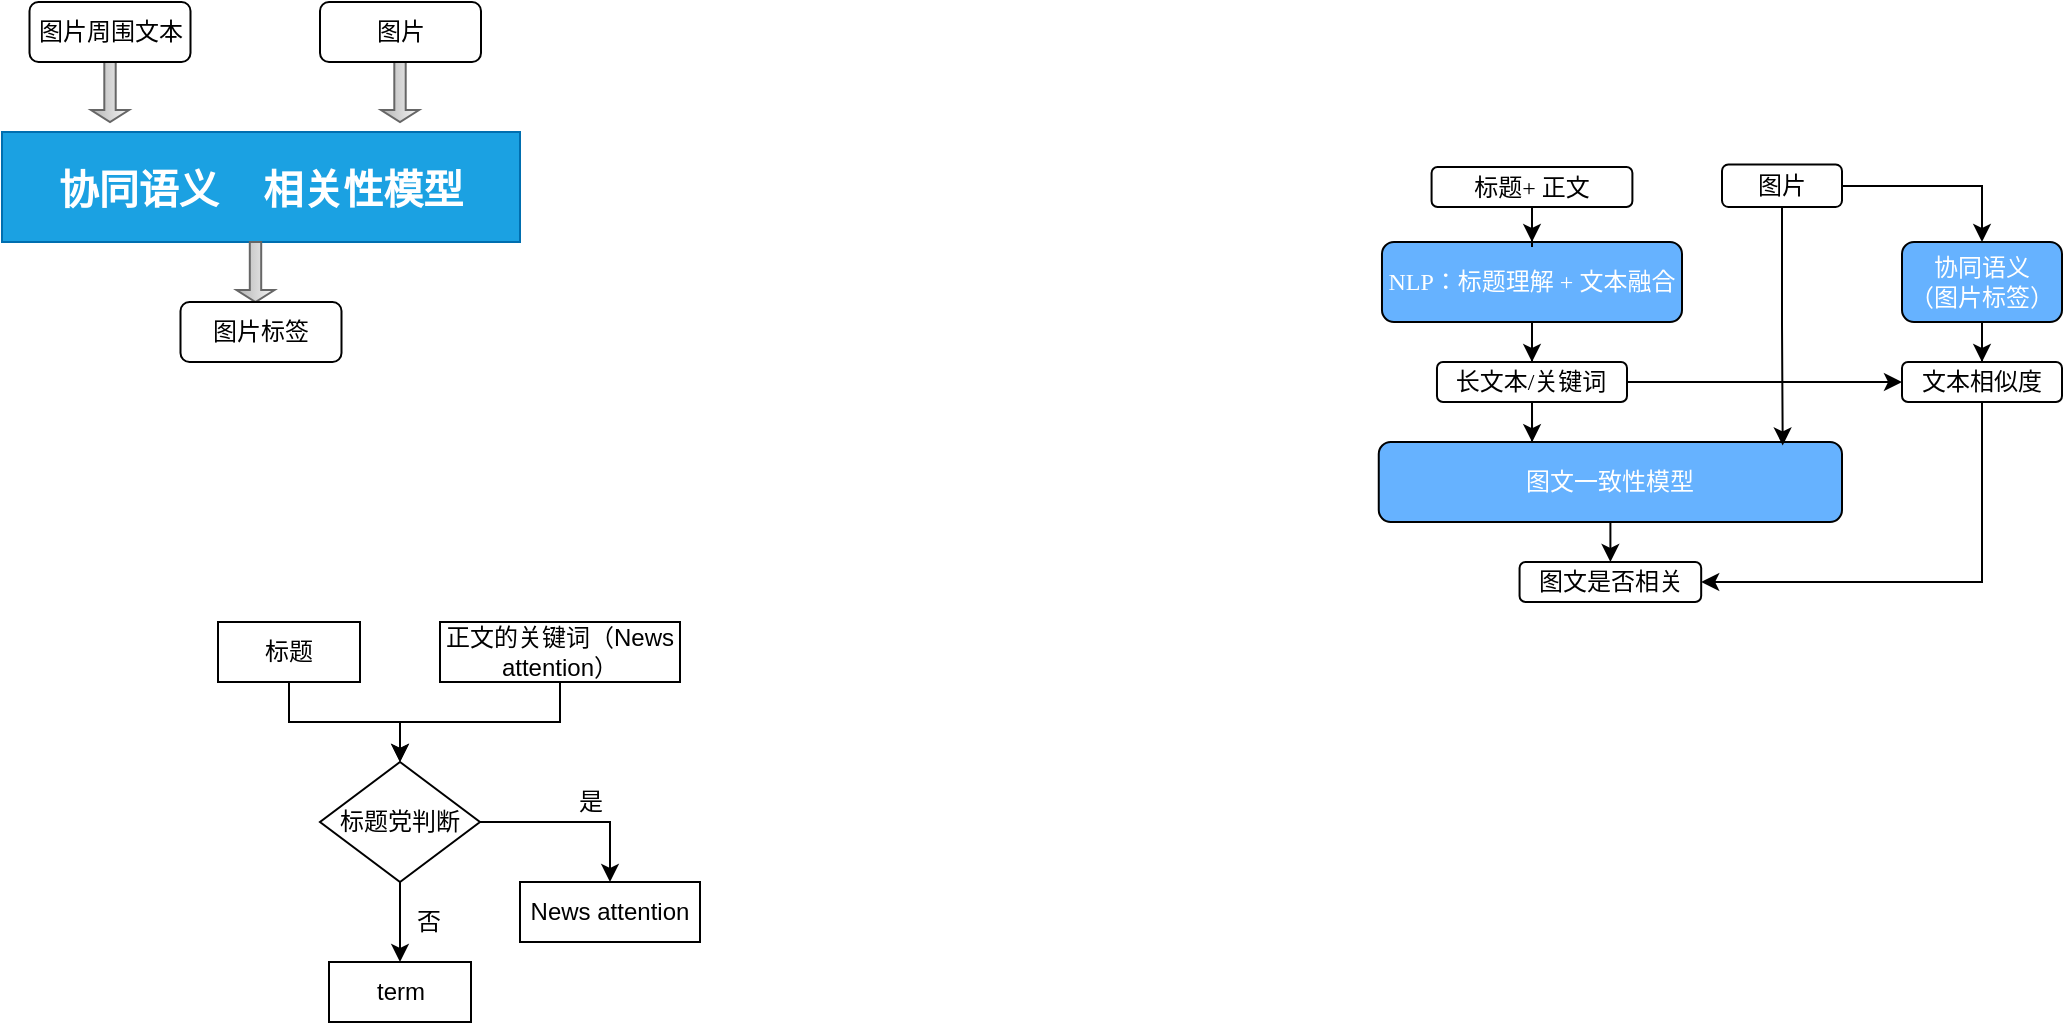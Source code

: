 <mxfile version="15.8.9" type="github">
  <diagram id="J9MYOVlcLSbenYal1-ZK" name="Page-1">
    <mxGraphModel dx="740" dy="412" grid="1" gridSize="10" guides="1" tooltips="1" connect="1" arrows="1" fold="1" page="1" pageScale="1" pageWidth="1654" pageHeight="2336" math="0" shadow="0">
      <root>
        <mxCell id="0" />
        <mxCell id="1" parent="0" />
        <mxCell id="q4uMH3ldNayofh-_5lqI-28" value="&lt;font style=&quot;font-size: 20px&quot;&gt;&lt;b&gt;协同语义&amp;nbsp; &amp;nbsp; 相关性模型&lt;/b&gt;&lt;/font&gt;" style="rounded=0;whiteSpace=wrap;html=1;fillColor=#1ba1e2;fontColor=#ffffff;strokeColor=#006EAF;" parent="1" vertex="1">
          <mxGeometry x="100" y="135" width="259" height="55" as="geometry" />
        </mxCell>
        <mxCell id="q4uMH3ldNayofh-_5lqI-34" style="edgeStyle=orthogonalEdgeStyle;rounded=0;orthogonalLoop=1;jettySize=auto;html=1;entryX=0.5;entryY=0;entryDx=0;entryDy=0;" parent="1" source="q4uMH3ldNayofh-_5lqI-31" target="q4uMH3ldNayofh-_5lqI-33" edge="1">
          <mxGeometry relative="1" as="geometry" />
        </mxCell>
        <mxCell id="q4uMH3ldNayofh-_5lqI-31" value="标题" style="rounded=0;whiteSpace=wrap;html=1;" parent="1" vertex="1">
          <mxGeometry x="208" y="380" width="71" height="30" as="geometry" />
        </mxCell>
        <mxCell id="q4uMH3ldNayofh-_5lqI-35" style="edgeStyle=orthogonalEdgeStyle;rounded=0;orthogonalLoop=1;jettySize=auto;html=1;entryX=0.5;entryY=0;entryDx=0;entryDy=0;" parent="1" source="q4uMH3ldNayofh-_5lqI-32" target="q4uMH3ldNayofh-_5lqI-33" edge="1">
          <mxGeometry relative="1" as="geometry" />
        </mxCell>
        <mxCell id="q4uMH3ldNayofh-_5lqI-32" value="正文的关键词（News attention）" style="rounded=0;whiteSpace=wrap;html=1;" parent="1" vertex="1">
          <mxGeometry x="319" y="380" width="120" height="30" as="geometry" />
        </mxCell>
        <mxCell id="q4uMH3ldNayofh-_5lqI-38" style="edgeStyle=orthogonalEdgeStyle;rounded=0;orthogonalLoop=1;jettySize=auto;html=1;entryX=0.5;entryY=0;entryDx=0;entryDy=0;" parent="1" source="q4uMH3ldNayofh-_5lqI-33" target="q4uMH3ldNayofh-_5lqI-37" edge="1">
          <mxGeometry relative="1" as="geometry" />
        </mxCell>
        <mxCell id="q4uMH3ldNayofh-_5lqI-41" style="edgeStyle=orthogonalEdgeStyle;rounded=0;orthogonalLoop=1;jettySize=auto;html=1;entryX=0.5;entryY=0;entryDx=0;entryDy=0;" parent="1" source="q4uMH3ldNayofh-_5lqI-33" target="q4uMH3ldNayofh-_5lqI-40" edge="1">
          <mxGeometry relative="1" as="geometry" />
        </mxCell>
        <mxCell id="q4uMH3ldNayofh-_5lqI-33" value="标题党判断" style="rhombus;whiteSpace=wrap;html=1;" parent="1" vertex="1">
          <mxGeometry x="259" y="450" width="80" height="60" as="geometry" />
        </mxCell>
        <mxCell id="q4uMH3ldNayofh-_5lqI-37" value="term" style="rounded=0;whiteSpace=wrap;html=1;" parent="1" vertex="1">
          <mxGeometry x="263.5" y="550" width="71" height="30" as="geometry" />
        </mxCell>
        <mxCell id="q4uMH3ldNayofh-_5lqI-39" value="否" style="text;html=1;align=center;verticalAlign=middle;resizable=0;points=[];autosize=1;strokeColor=none;fillColor=none;" parent="1" vertex="1">
          <mxGeometry x="298" y="520" width="30" height="20" as="geometry" />
        </mxCell>
        <mxCell id="q4uMH3ldNayofh-_5lqI-40" value="News attention" style="rounded=0;whiteSpace=wrap;html=1;" parent="1" vertex="1">
          <mxGeometry x="359" y="510" width="90" height="30" as="geometry" />
        </mxCell>
        <mxCell id="q4uMH3ldNayofh-_5lqI-42" value="是" style="text;html=1;align=center;verticalAlign=middle;resizable=0;points=[];autosize=1;strokeColor=none;fillColor=none;" parent="1" vertex="1">
          <mxGeometry x="379" y="460" width="30" height="20" as="geometry" />
        </mxCell>
        <mxCell id="mXwv5pp8Qr8styJt2xt--14" value="" style="shape=singleArrow;direction=south;whiteSpace=wrap;html=1;fillColor=#f5f5f5;gradientColor=#b3b3b3;strokeColor=#666666;" parent="1" vertex="1">
          <mxGeometry x="144.5" y="100" width="19" height="30" as="geometry" />
        </mxCell>
        <mxCell id="mXwv5pp8Qr8styJt2xt--15" value="" style="shape=singleArrow;direction=south;whiteSpace=wrap;html=1;fillColor=#f5f5f5;gradientColor=#b3b3b3;strokeColor=#666666;" parent="1" vertex="1">
          <mxGeometry x="289.5" y="100" width="19" height="30" as="geometry" />
        </mxCell>
        <mxCell id="mXwv5pp8Qr8styJt2xt--16" value="" style="shape=singleArrow;direction=south;whiteSpace=wrap;html=1;fillColor=#f5f5f5;gradientColor=#b3b3b3;strokeColor=#666666;" parent="1" vertex="1">
          <mxGeometry x="217.25" y="190" width="19" height="30" as="geometry" />
        </mxCell>
        <mxCell id="mXwv5pp8Qr8styJt2xt--18" value="图片周围文本" style="rounded=1;whiteSpace=wrap;html=1;fontFamily=Lucida Console;" parent="1" vertex="1">
          <mxGeometry x="113.75" y="70" width="80.5" height="30" as="geometry" />
        </mxCell>
        <mxCell id="mXwv5pp8Qr8styJt2xt--19" value="图片" style="rounded=1;whiteSpace=wrap;html=1;fontFamily=Lucida Console;" parent="1" vertex="1">
          <mxGeometry x="259" y="70" width="80.5" height="30" as="geometry" />
        </mxCell>
        <mxCell id="mXwv5pp8Qr8styJt2xt--20" value="图片标签" style="rounded=1;whiteSpace=wrap;html=1;fontFamily=Lucida Console;" parent="1" vertex="1">
          <mxGeometry x="189.25" y="220" width="80.5" height="30" as="geometry" />
        </mxCell>
        <mxCell id="z0Qd4oBgZnJfvSE2lSYf-88" style="edgeStyle=orthogonalEdgeStyle;rounded=0;orthogonalLoop=1;jettySize=auto;html=1;entryX=0.5;entryY=0;entryDx=0;entryDy=0;fontSize=12;fontColor=#FFFFFF;" edge="1" parent="1" source="z0Qd4oBgZnJfvSE2lSYf-26" target="z0Qd4oBgZnJfvSE2lSYf-58">
          <mxGeometry relative="1" as="geometry" />
        </mxCell>
        <mxCell id="z0Qd4oBgZnJfvSE2lSYf-26" value="&lt;font style=&quot;font-size: 12px ; background-color: rgb(102 , 178 , 255)&quot; color=&quot;#ffffff&quot;&gt;图文一致性模型&lt;/font&gt;" style="rounded=1;whiteSpace=wrap;html=1;fontFamily=Lucida Console;fillColor=#66B2FF;" vertex="1" parent="1">
          <mxGeometry x="788.38" y="290" width="231.62" height="40" as="geometry" />
        </mxCell>
        <mxCell id="z0Qd4oBgZnJfvSE2lSYf-86" style="edgeStyle=orthogonalEdgeStyle;rounded=0;orthogonalLoop=1;jettySize=auto;html=1;entryX=0.5;entryY=0;entryDx=0;entryDy=0;fontSize=12;fontColor=#FFFFFF;" edge="1" parent="1" source="z0Qd4oBgZnJfvSE2lSYf-3" target="z0Qd4oBgZnJfvSE2lSYf-80">
          <mxGeometry relative="1" as="geometry" />
        </mxCell>
        <mxCell id="z0Qd4oBgZnJfvSE2lSYf-3" value="&lt;font style=&quot;font-size: 12px&quot;&gt;&lt;font color=&quot;#ffffff&quot;&gt;NLP：标题理解 + 文本融合&lt;/font&gt;&lt;br&gt;&lt;/font&gt;" style="rounded=1;whiteSpace=wrap;html=1;fontFamily=Lucida Console;fillColor=#66B2FF;" vertex="1" parent="1">
          <mxGeometry x="789.99" y="190" width="150.01" height="40" as="geometry" />
        </mxCell>
        <mxCell id="z0Qd4oBgZnJfvSE2lSYf-58" value="&lt;font style=&quot;font-size: 12px&quot;&gt;图文是否相关&lt;/font&gt;" style="rounded=1;whiteSpace=wrap;html=1;fontFamily=Lucida Console;" vertex="1" parent="1">
          <mxGeometry x="858.78" y="350" width="90.81" height="20" as="geometry" />
        </mxCell>
        <mxCell id="z0Qd4oBgZnJfvSE2lSYf-89" style="edgeStyle=orthogonalEdgeStyle;rounded=0;orthogonalLoop=1;jettySize=auto;html=1;entryX=0.5;entryY=0;entryDx=0;entryDy=0;fontSize=12;fontColor=#FFFFFF;" edge="1" parent="1" source="z0Qd4oBgZnJfvSE2lSYf-61" target="z0Qd4oBgZnJfvSE2lSYf-3">
          <mxGeometry relative="1" as="geometry" />
        </mxCell>
        <mxCell id="z0Qd4oBgZnJfvSE2lSYf-61" value="标题+ 正文" style="rounded=1;whiteSpace=wrap;html=1;fontFamily=Lucida Console;" vertex="1" parent="1">
          <mxGeometry x="814.79" y="152.5" width="100.41" height="20" as="geometry" />
        </mxCell>
        <mxCell id="z0Qd4oBgZnJfvSE2lSYf-83" style="edgeStyle=orthogonalEdgeStyle;rounded=0;orthogonalLoop=1;jettySize=auto;html=1;entryX=0.5;entryY=0;entryDx=0;entryDy=0;fontSize=12;fontColor=#FFFFFF;" edge="1" parent="1" source="z0Qd4oBgZnJfvSE2lSYf-62" target="z0Qd4oBgZnJfvSE2lSYf-78">
          <mxGeometry relative="1" as="geometry" />
        </mxCell>
        <mxCell id="z0Qd4oBgZnJfvSE2lSYf-84" style="edgeStyle=orthogonalEdgeStyle;rounded=0;orthogonalLoop=1;jettySize=auto;html=1;entryX=0.872;entryY=0.043;entryDx=0;entryDy=0;entryPerimeter=0;fontSize=12;fontColor=#FFFFFF;" edge="1" parent="1" source="z0Qd4oBgZnJfvSE2lSYf-62" target="z0Qd4oBgZnJfvSE2lSYf-26">
          <mxGeometry relative="1" as="geometry" />
        </mxCell>
        <mxCell id="z0Qd4oBgZnJfvSE2lSYf-62" value="图片" style="rounded=1;whiteSpace=wrap;html=1;fontFamily=Lucida Console;" vertex="1" parent="1">
          <mxGeometry x="960" y="151.25" width="60" height="21.25" as="geometry" />
        </mxCell>
        <mxCell id="z0Qd4oBgZnJfvSE2lSYf-92" style="edgeStyle=orthogonalEdgeStyle;rounded=0;orthogonalLoop=1;jettySize=auto;html=1;entryX=1;entryY=0.5;entryDx=0;entryDy=0;fontSize=12;fontColor=#FFFFFF;" edge="1" parent="1" source="z0Qd4oBgZnJfvSE2lSYf-76" target="z0Qd4oBgZnJfvSE2lSYf-58">
          <mxGeometry relative="1" as="geometry">
            <Array as="points">
              <mxPoint x="1090" y="360" />
            </Array>
          </mxGeometry>
        </mxCell>
        <mxCell id="z0Qd4oBgZnJfvSE2lSYf-76" value="文本相似度" style="rounded=1;whiteSpace=wrap;html=1;fontFamily=Lucida Console;" vertex="1" parent="1">
          <mxGeometry x="1050" y="250" width="80" height="20" as="geometry" />
        </mxCell>
        <mxCell id="z0Qd4oBgZnJfvSE2lSYf-90" style="edgeStyle=orthogonalEdgeStyle;rounded=0;orthogonalLoop=1;jettySize=auto;html=1;entryX=0.5;entryY=0;entryDx=0;entryDy=0;fontSize=12;fontColor=#FFFFFF;" edge="1" parent="1" source="z0Qd4oBgZnJfvSE2lSYf-78" target="z0Qd4oBgZnJfvSE2lSYf-76">
          <mxGeometry relative="1" as="geometry" />
        </mxCell>
        <mxCell id="z0Qd4oBgZnJfvSE2lSYf-78" value="&lt;font color=&quot;#ffffff&quot;&gt;协同语义&lt;br&gt;（图片标签）&lt;/font&gt;" style="rounded=1;whiteSpace=wrap;html=1;fontFamily=Lucida Console;fillColor=#66B2FF;" vertex="1" parent="1">
          <mxGeometry x="1050" y="190" width="80" height="40" as="geometry" />
        </mxCell>
        <mxCell id="z0Qd4oBgZnJfvSE2lSYf-87" style="edgeStyle=orthogonalEdgeStyle;rounded=0;orthogonalLoop=1;jettySize=auto;html=1;entryX=0.331;entryY=0.002;entryDx=0;entryDy=0;entryPerimeter=0;fontSize=12;fontColor=#FFFFFF;" edge="1" parent="1" source="z0Qd4oBgZnJfvSE2lSYf-80" target="z0Qd4oBgZnJfvSE2lSYf-26">
          <mxGeometry relative="1" as="geometry" />
        </mxCell>
        <mxCell id="z0Qd4oBgZnJfvSE2lSYf-91" style="edgeStyle=orthogonalEdgeStyle;rounded=0;orthogonalLoop=1;jettySize=auto;html=1;entryX=0;entryY=0.5;entryDx=0;entryDy=0;fontSize=12;fontColor=#FFFFFF;" edge="1" parent="1" source="z0Qd4oBgZnJfvSE2lSYf-80" target="z0Qd4oBgZnJfvSE2lSYf-76">
          <mxGeometry relative="1" as="geometry" />
        </mxCell>
        <mxCell id="z0Qd4oBgZnJfvSE2lSYf-80" value="长文本/关键词" style="rounded=1;whiteSpace=wrap;html=1;fontFamily=Lucida Console;" vertex="1" parent="1">
          <mxGeometry x="817.49" y="250" width="95.01" height="20" as="geometry" />
        </mxCell>
      </root>
    </mxGraphModel>
  </diagram>
</mxfile>
